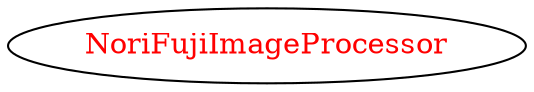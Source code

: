 digraph dependencyGraph {
 concentrate=true;
 ranksep="2.0";
 rankdir="LR"; 
 splines="ortho";
"NoriFujiImageProcessor" [fontcolor="red"];
}
